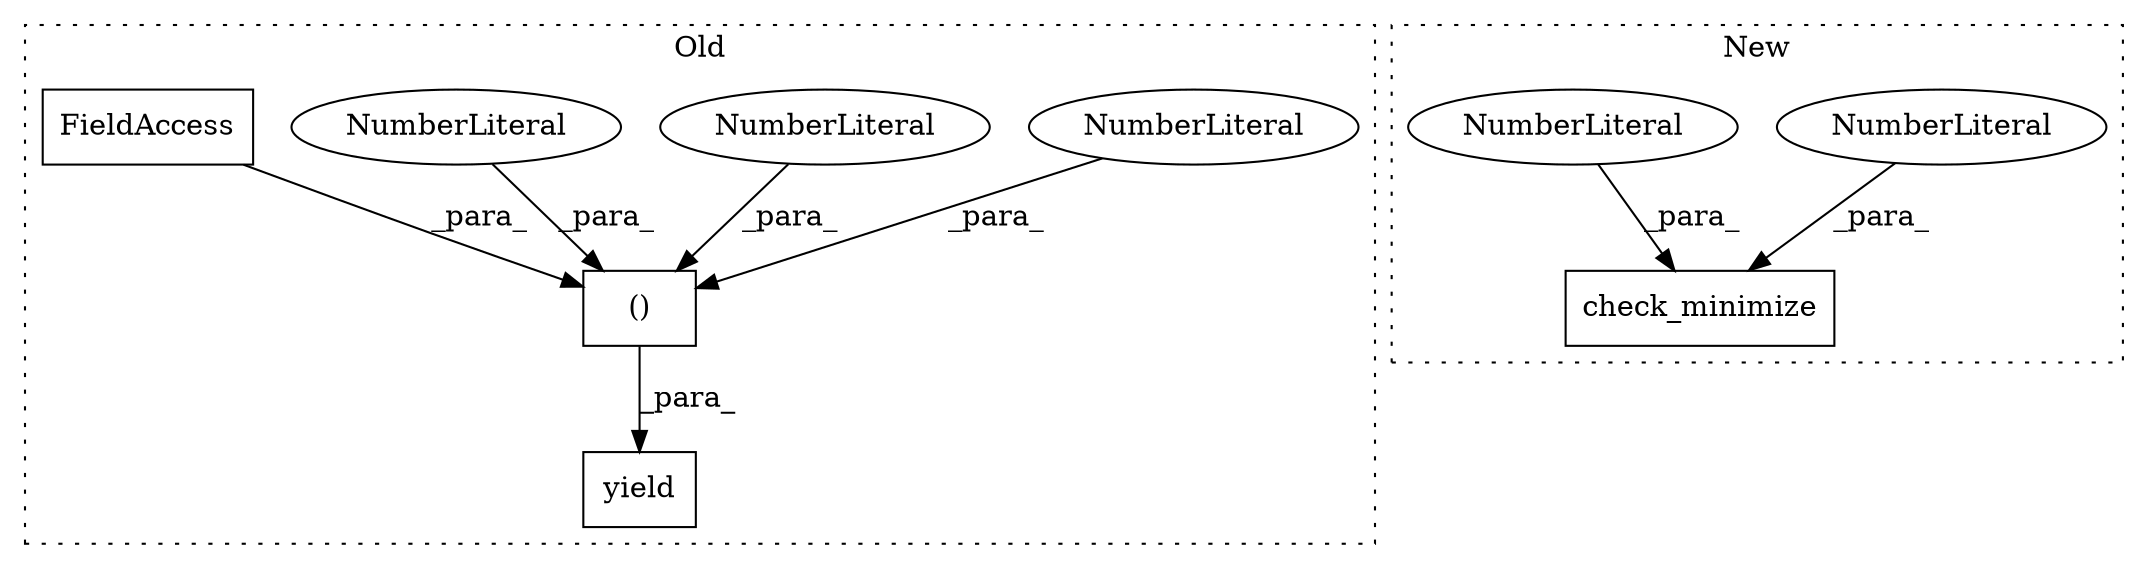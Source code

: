 digraph G {
subgraph cluster0 {
1 [label="()" a="106" s="1683" l="169" shape="box"];
3 [label="NumberLiteral" a="34" s="1851" l="1" shape="ellipse"];
4 [label="NumberLiteral" a="34" s="1751" l="3" shape="ellipse"];
7 [label="NumberLiteral" a="34" s="1836" l="2" shape="ellipse"];
8 [label="FieldAccess" a="22" s="1683" l="14" shape="box"];
9 [label="yield" a="112" s="1669" l="14" shape="box"];
label = "Old";
style="dotted";
}
subgraph cluster1 {
2 [label="check_minimize" a="32" s="1911,1995" l="15,1" shape="box"];
5 [label="NumberLiteral" a="34" s="1988" l="4" shape="ellipse"];
6 [label="NumberLiteral" a="34" s="1993" l="2" shape="ellipse"];
label = "New";
style="dotted";
}
1 -> 9 [label="_para_"];
3 -> 1 [label="_para_"];
4 -> 1 [label="_para_"];
5 -> 2 [label="_para_"];
6 -> 2 [label="_para_"];
7 -> 1 [label="_para_"];
8 -> 1 [label="_para_"];
}